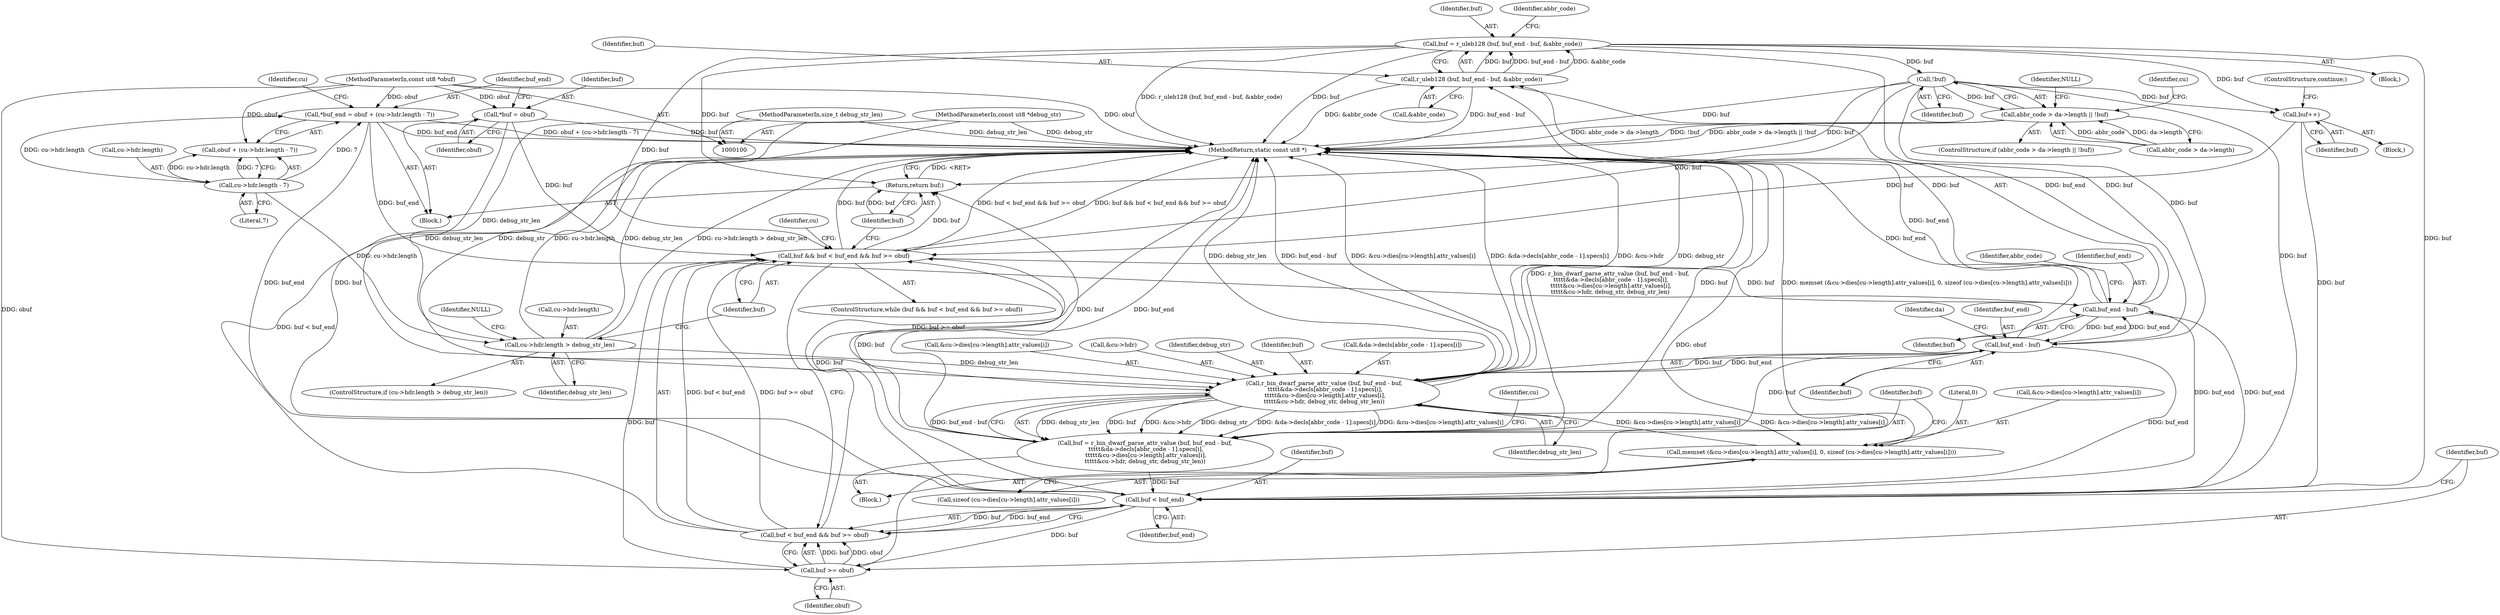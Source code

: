 digraph "0_radare2_2ca9ab45891b6ae8e32b6c28c81eebca059cbe5d_1@integer" {
"1000164" [label="(Call,buf = r_uleb128 (buf, buf_end - buf, &abbr_code))"];
"1000166" [label="(Call,r_uleb128 (buf, buf_end - buf, &abbr_code))"];
"1000168" [label="(Call,buf_end - buf)"];
"1000364" [label="(Call,buf_end - buf)"];
"1000360" [label="(Call,buf = r_bin_dwarf_parse_attr_value (buf, buf_end - buf,\n \t\t\t\t\t&da->decls[abbr_code - 1].specs[i],\n \t\t\t\t\t&cu->dies[cu->length].attr_values[i],\n\t\t\t\t\t&cu->hdr, debug_str, debug_str_len))"];
"1000362" [label="(Call,r_bin_dwarf_parse_attr_value (buf, buf_end - buf,\n \t\t\t\t\t&da->decls[abbr_code - 1].specs[i],\n \t\t\t\t\t&cu->dies[cu->length].attr_values[i],\n\t\t\t\t\t&cu->hdr, debug_str, debug_str_len))"];
"1000334" [label="(Call,memset (&cu->dies[cu->length].attr_values[i], 0, sizeof (cu->dies[cu->length].attr_values[i])))"];
"1000106" [label="(MethodParameterIn,const ut8 *debug_str)"];
"1000128" [label="(Call,cu->hdr.length > debug_str_len)"];
"1000118" [label="(Call,cu->hdr.length - 7)"];
"1000107" [label="(MethodParameterIn,size_t debug_str_len)"];
"1000180" [label="(Call,!buf)"];
"1000164" [label="(Call,buf = r_uleb128 (buf, buf_end - buf, &abbr_code))"];
"1000142" [label="(Call,buf < buf_end)"];
"1000213" [label="(Call,buf++)"];
"1000110" [label="(Call,*buf = obuf)"];
"1000102" [label="(MethodParameterIn,const ut8 *obuf)"];
"1000114" [label="(Call,*buf_end = obuf + (cu->hdr.length - 7))"];
"1000139" [label="(Call,buf && buf < buf_end && buf >= obuf)"];
"1000145" [label="(Call,buf >= obuf)"];
"1000141" [label="(Call,buf < buf_end && buf >= obuf)"];
"1000174" [label="(Call,abbr_code > da->length || !buf)"];
"1000453" [label="(Return,return buf;)"];
"1000379" [label="(Call,&cu->dies[cu->length].attr_values[i])"];
"1000347" [label="(Literal,0)"];
"1000360" [label="(Call,buf = r_bin_dwarf_parse_attr_value (buf, buf_end - buf,\n \t\t\t\t\t&da->decls[abbr_code - 1].specs[i],\n \t\t\t\t\t&cu->dies[cu->length].attr_values[i],\n\t\t\t\t\t&cu->hdr, debug_str, debug_str_len))"];
"1000146" [label="(Identifier,buf)"];
"1000147" [label="(Identifier,obuf)"];
"1000145" [label="(Call,buf >= obuf)"];
"1000131" [label="(Identifier,cu)"];
"1000172" [label="(Identifier,abbr_code)"];
"1000455" [label="(MethodReturn,static const ut8 *)"];
"1000142" [label="(Call,buf < buf_end)"];
"1000165" [label="(Identifier,buf)"];
"1000140" [label="(Identifier,buf)"];
"1000115" [label="(Identifier,buf_end)"];
"1000372" [label="(Identifier,da)"];
"1000348" [label="(Call,sizeof (cu->dies[cu->length].attr_values[i]))"];
"1000119" [label="(Call,cu->hdr.length)"];
"1000334" [label="(Call,memset (&cu->dies[cu->length].attr_values[i], 0, sizeof (cu->dies[cu->length].attr_values[i])))"];
"1000335" [label="(Call,&cu->dies[cu->length].attr_values[i])"];
"1000189" [label="(Identifier,cu)"];
"1000170" [label="(Identifier,buf)"];
"1000137" [label="(Identifier,NULL)"];
"1000175" [label="(Call,abbr_code > da->length)"];
"1000164" [label="(Call,buf = r_uleb128 (buf, buf_end - buf, &abbr_code))"];
"1000364" [label="(Call,buf_end - buf)"];
"1000168" [label="(Call,buf_end - buf)"];
"1000197" [label="(Block,)"];
"1000176" [label="(Identifier,abbr_code)"];
"1000144" [label="(Identifier,buf_end)"];
"1000124" [label="(Literal,7)"];
"1000275" [label="(Block,)"];
"1000166" [label="(Call,r_uleb128 (buf, buf_end - buf, &abbr_code))"];
"1000114" [label="(Call,*buf_end = obuf + (cu->hdr.length - 7))"];
"1000143" [label="(Identifier,buf)"];
"1000181" [label="(Identifier,buf)"];
"1000391" [label="(Call,&cu->hdr)"];
"1000180" [label="(Call,!buf)"];
"1000134" [label="(Identifier,debug_str_len)"];
"1000116" [label="(Call,obuf + (cu->hdr.length - 7))"];
"1000127" [label="(ControlStructure,if (cu->hdr.length > debug_str_len))"];
"1000152" [label="(Identifier,cu)"];
"1000118" [label="(Call,cu->hdr.length - 7)"];
"1000148" [label="(Block,)"];
"1000167" [label="(Identifier,buf)"];
"1000184" [label="(Identifier,NULL)"];
"1000138" [label="(ControlStructure,while (buf && buf < buf_end && buf >= obuf))"];
"1000395" [label="(Identifier,debug_str)"];
"1000214" [label="(Identifier,buf)"];
"1000111" [label="(Identifier,buf)"];
"1000108" [label="(Block,)"];
"1000174" [label="(Call,abbr_code > da->length || !buf)"];
"1000396" [label="(Identifier,debug_str_len)"];
"1000128" [label="(Call,cu->hdr.length > debug_str_len)"];
"1000454" [label="(Identifier,buf)"];
"1000362" [label="(Call,r_bin_dwarf_parse_attr_value (buf, buf_end - buf,\n \t\t\t\t\t&da->decls[abbr_code - 1].specs[i],\n \t\t\t\t\t&cu->dies[cu->length].attr_values[i],\n\t\t\t\t\t&cu->hdr, debug_str, debug_str_len))"];
"1000363" [label="(Identifier,buf)"];
"1000112" [label="(Identifier,obuf)"];
"1000106" [label="(MethodParameterIn,const ut8 *debug_str)"];
"1000367" [label="(Call,&da->decls[abbr_code - 1].specs[i])"];
"1000169" [label="(Identifier,buf_end)"];
"1000171" [label="(Call,&abbr_code)"];
"1000213" [label="(Call,buf++)"];
"1000453" [label="(Return,return buf;)"];
"1000173" [label="(ControlStructure,if (abbr_code > da->length || !buf))"];
"1000365" [label="(Identifier,buf_end)"];
"1000215" [label="(ControlStructure,continue;)"];
"1000110" [label="(Call,*buf = obuf)"];
"1000141" [label="(Call,buf < buf_end && buf >= obuf)"];
"1000107" [label="(MethodParameterIn,size_t debug_str_len)"];
"1000129" [label="(Call,cu->hdr.length)"];
"1000366" [label="(Identifier,buf)"];
"1000361" [label="(Identifier,buf)"];
"1000139" [label="(Call,buf && buf < buf_end && buf >= obuf)"];
"1000102" [label="(MethodParameterIn,const ut8 *obuf)"];
"1000404" [label="(Identifier,cu)"];
"1000164" -> "1000148"  [label="AST: "];
"1000164" -> "1000166"  [label="CFG: "];
"1000165" -> "1000164"  [label="AST: "];
"1000166" -> "1000164"  [label="AST: "];
"1000176" -> "1000164"  [label="CFG: "];
"1000164" -> "1000455"  [label="DDG: r_uleb128 (buf, buf_end - buf, &abbr_code)"];
"1000164" -> "1000455"  [label="DDG: buf"];
"1000164" -> "1000139"  [label="DDG: buf"];
"1000164" -> "1000142"  [label="DDG: buf"];
"1000166" -> "1000164"  [label="DDG: buf"];
"1000166" -> "1000164"  [label="DDG: buf_end - buf"];
"1000166" -> "1000164"  [label="DDG: &abbr_code"];
"1000164" -> "1000180"  [label="DDG: buf"];
"1000164" -> "1000213"  [label="DDG: buf"];
"1000164" -> "1000364"  [label="DDG: buf"];
"1000164" -> "1000453"  [label="DDG: buf"];
"1000166" -> "1000171"  [label="CFG: "];
"1000167" -> "1000166"  [label="AST: "];
"1000168" -> "1000166"  [label="AST: "];
"1000171" -> "1000166"  [label="AST: "];
"1000166" -> "1000455"  [label="DDG: buf_end - buf"];
"1000166" -> "1000455"  [label="DDG: &abbr_code"];
"1000168" -> "1000166"  [label="DDG: buf"];
"1000168" -> "1000166"  [label="DDG: buf_end"];
"1000168" -> "1000170"  [label="CFG: "];
"1000169" -> "1000168"  [label="AST: "];
"1000170" -> "1000168"  [label="AST: "];
"1000172" -> "1000168"  [label="CFG: "];
"1000168" -> "1000455"  [label="DDG: buf_end"];
"1000168" -> "1000142"  [label="DDG: buf_end"];
"1000364" -> "1000168"  [label="DDG: buf_end"];
"1000142" -> "1000168"  [label="DDG: buf_end"];
"1000114" -> "1000168"  [label="DDG: buf_end"];
"1000139" -> "1000168"  [label="DDG: buf"];
"1000168" -> "1000364"  [label="DDG: buf_end"];
"1000364" -> "1000362"  [label="AST: "];
"1000364" -> "1000366"  [label="CFG: "];
"1000365" -> "1000364"  [label="AST: "];
"1000366" -> "1000364"  [label="AST: "];
"1000372" -> "1000364"  [label="CFG: "];
"1000364" -> "1000455"  [label="DDG: buf_end"];
"1000364" -> "1000142"  [label="DDG: buf_end"];
"1000364" -> "1000362"  [label="DDG: buf"];
"1000364" -> "1000362"  [label="DDG: buf_end"];
"1000360" -> "1000364"  [label="DDG: buf"];
"1000180" -> "1000364"  [label="DDG: buf"];
"1000360" -> "1000275"  [label="AST: "];
"1000360" -> "1000362"  [label="CFG: "];
"1000361" -> "1000360"  [label="AST: "];
"1000362" -> "1000360"  [label="AST: "];
"1000404" -> "1000360"  [label="CFG: "];
"1000360" -> "1000455"  [label="DDG: buf"];
"1000360" -> "1000455"  [label="DDG: r_bin_dwarf_parse_attr_value (buf, buf_end - buf,\n \t\t\t\t\t&da->decls[abbr_code - 1].specs[i],\n \t\t\t\t\t&cu->dies[cu->length].attr_values[i],\n\t\t\t\t\t&cu->hdr, debug_str, debug_str_len)"];
"1000360" -> "1000139"  [label="DDG: buf"];
"1000360" -> "1000142"  [label="DDG: buf"];
"1000362" -> "1000360"  [label="DDG: debug_str_len"];
"1000362" -> "1000360"  [label="DDG: buf"];
"1000362" -> "1000360"  [label="DDG: &cu->hdr"];
"1000362" -> "1000360"  [label="DDG: debug_str"];
"1000362" -> "1000360"  [label="DDG: &da->decls[abbr_code - 1].specs[i]"];
"1000362" -> "1000360"  [label="DDG: buf_end - buf"];
"1000362" -> "1000360"  [label="DDG: &cu->dies[cu->length].attr_values[i]"];
"1000360" -> "1000453"  [label="DDG: buf"];
"1000362" -> "1000396"  [label="CFG: "];
"1000363" -> "1000362"  [label="AST: "];
"1000367" -> "1000362"  [label="AST: "];
"1000379" -> "1000362"  [label="AST: "];
"1000391" -> "1000362"  [label="AST: "];
"1000395" -> "1000362"  [label="AST: "];
"1000396" -> "1000362"  [label="AST: "];
"1000362" -> "1000455"  [label="DDG: debug_str_len"];
"1000362" -> "1000455"  [label="DDG: buf_end - buf"];
"1000362" -> "1000455"  [label="DDG: &cu->dies[cu->length].attr_values[i]"];
"1000362" -> "1000455"  [label="DDG: &da->decls[abbr_code - 1].specs[i]"];
"1000362" -> "1000455"  [label="DDG: &cu->hdr"];
"1000362" -> "1000455"  [label="DDG: debug_str"];
"1000362" -> "1000334"  [label="DDG: &cu->dies[cu->length].attr_values[i]"];
"1000334" -> "1000362"  [label="DDG: &cu->dies[cu->length].attr_values[i]"];
"1000106" -> "1000362"  [label="DDG: debug_str"];
"1000128" -> "1000362"  [label="DDG: debug_str_len"];
"1000107" -> "1000362"  [label="DDG: debug_str_len"];
"1000334" -> "1000275"  [label="AST: "];
"1000334" -> "1000348"  [label="CFG: "];
"1000335" -> "1000334"  [label="AST: "];
"1000347" -> "1000334"  [label="AST: "];
"1000348" -> "1000334"  [label="AST: "];
"1000361" -> "1000334"  [label="CFG: "];
"1000334" -> "1000455"  [label="DDG: memset (&cu->dies[cu->length].attr_values[i], 0, sizeof (cu->dies[cu->length].attr_values[i]))"];
"1000106" -> "1000100"  [label="AST: "];
"1000106" -> "1000455"  [label="DDG: debug_str"];
"1000128" -> "1000127"  [label="AST: "];
"1000128" -> "1000134"  [label="CFG: "];
"1000129" -> "1000128"  [label="AST: "];
"1000134" -> "1000128"  [label="AST: "];
"1000137" -> "1000128"  [label="CFG: "];
"1000140" -> "1000128"  [label="CFG: "];
"1000128" -> "1000455"  [label="DDG: cu->hdr.length"];
"1000128" -> "1000455"  [label="DDG: debug_str_len"];
"1000128" -> "1000455"  [label="DDG: cu->hdr.length > debug_str_len"];
"1000118" -> "1000128"  [label="DDG: cu->hdr.length"];
"1000107" -> "1000128"  [label="DDG: debug_str_len"];
"1000118" -> "1000116"  [label="AST: "];
"1000118" -> "1000124"  [label="CFG: "];
"1000119" -> "1000118"  [label="AST: "];
"1000124" -> "1000118"  [label="AST: "];
"1000116" -> "1000118"  [label="CFG: "];
"1000118" -> "1000114"  [label="DDG: cu->hdr.length"];
"1000118" -> "1000114"  [label="DDG: 7"];
"1000118" -> "1000116"  [label="DDG: cu->hdr.length"];
"1000118" -> "1000116"  [label="DDG: 7"];
"1000107" -> "1000100"  [label="AST: "];
"1000107" -> "1000455"  [label="DDG: debug_str_len"];
"1000180" -> "1000174"  [label="AST: "];
"1000180" -> "1000181"  [label="CFG: "];
"1000181" -> "1000180"  [label="AST: "];
"1000174" -> "1000180"  [label="CFG: "];
"1000180" -> "1000455"  [label="DDG: buf"];
"1000180" -> "1000139"  [label="DDG: buf"];
"1000180" -> "1000142"  [label="DDG: buf"];
"1000180" -> "1000174"  [label="DDG: buf"];
"1000180" -> "1000213"  [label="DDG: buf"];
"1000180" -> "1000453"  [label="DDG: buf"];
"1000142" -> "1000141"  [label="AST: "];
"1000142" -> "1000144"  [label="CFG: "];
"1000143" -> "1000142"  [label="AST: "];
"1000144" -> "1000142"  [label="AST: "];
"1000146" -> "1000142"  [label="CFG: "];
"1000141" -> "1000142"  [label="CFG: "];
"1000142" -> "1000455"  [label="DDG: buf_end"];
"1000142" -> "1000139"  [label="DDG: buf"];
"1000142" -> "1000141"  [label="DDG: buf"];
"1000142" -> "1000141"  [label="DDG: buf_end"];
"1000213" -> "1000142"  [label="DDG: buf"];
"1000110" -> "1000142"  [label="DDG: buf"];
"1000114" -> "1000142"  [label="DDG: buf_end"];
"1000142" -> "1000145"  [label="DDG: buf"];
"1000213" -> "1000197"  [label="AST: "];
"1000213" -> "1000214"  [label="CFG: "];
"1000214" -> "1000213"  [label="AST: "];
"1000215" -> "1000213"  [label="CFG: "];
"1000213" -> "1000139"  [label="DDG: buf"];
"1000110" -> "1000108"  [label="AST: "];
"1000110" -> "1000112"  [label="CFG: "];
"1000111" -> "1000110"  [label="AST: "];
"1000112" -> "1000110"  [label="AST: "];
"1000115" -> "1000110"  [label="CFG: "];
"1000110" -> "1000455"  [label="DDG: buf"];
"1000102" -> "1000110"  [label="DDG: obuf"];
"1000110" -> "1000139"  [label="DDG: buf"];
"1000102" -> "1000100"  [label="AST: "];
"1000102" -> "1000455"  [label="DDG: obuf"];
"1000102" -> "1000114"  [label="DDG: obuf"];
"1000102" -> "1000116"  [label="DDG: obuf"];
"1000102" -> "1000145"  [label="DDG: obuf"];
"1000114" -> "1000108"  [label="AST: "];
"1000114" -> "1000116"  [label="CFG: "];
"1000115" -> "1000114"  [label="AST: "];
"1000116" -> "1000114"  [label="AST: "];
"1000131" -> "1000114"  [label="CFG: "];
"1000114" -> "1000455"  [label="DDG: buf_end"];
"1000114" -> "1000455"  [label="DDG: obuf + (cu->hdr.length - 7)"];
"1000139" -> "1000138"  [label="AST: "];
"1000139" -> "1000140"  [label="CFG: "];
"1000139" -> "1000141"  [label="CFG: "];
"1000140" -> "1000139"  [label="AST: "];
"1000141" -> "1000139"  [label="AST: "];
"1000152" -> "1000139"  [label="CFG: "];
"1000454" -> "1000139"  [label="CFG: "];
"1000139" -> "1000455"  [label="DDG: buf < buf_end && buf >= obuf"];
"1000139" -> "1000455"  [label="DDG: buf && buf < buf_end && buf >= obuf"];
"1000139" -> "1000455"  [label="DDG: buf"];
"1000145" -> "1000139"  [label="DDG: buf"];
"1000141" -> "1000139"  [label="DDG: buf < buf_end"];
"1000141" -> "1000139"  [label="DDG: buf >= obuf"];
"1000139" -> "1000453"  [label="DDG: buf"];
"1000145" -> "1000141"  [label="AST: "];
"1000145" -> "1000147"  [label="CFG: "];
"1000146" -> "1000145"  [label="AST: "];
"1000147" -> "1000145"  [label="AST: "];
"1000141" -> "1000145"  [label="CFG: "];
"1000145" -> "1000455"  [label="DDG: obuf"];
"1000145" -> "1000141"  [label="DDG: buf"];
"1000145" -> "1000141"  [label="DDG: obuf"];
"1000141" -> "1000455"  [label="DDG: buf < buf_end"];
"1000141" -> "1000455"  [label="DDG: buf >= obuf"];
"1000174" -> "1000173"  [label="AST: "];
"1000174" -> "1000175"  [label="CFG: "];
"1000175" -> "1000174"  [label="AST: "];
"1000184" -> "1000174"  [label="CFG: "];
"1000189" -> "1000174"  [label="CFG: "];
"1000174" -> "1000455"  [label="DDG: !buf"];
"1000174" -> "1000455"  [label="DDG: abbr_code > da->length || !buf"];
"1000174" -> "1000455"  [label="DDG: abbr_code > da->length"];
"1000175" -> "1000174"  [label="DDG: abbr_code"];
"1000175" -> "1000174"  [label="DDG: da->length"];
"1000453" -> "1000108"  [label="AST: "];
"1000453" -> "1000454"  [label="CFG: "];
"1000454" -> "1000453"  [label="AST: "];
"1000455" -> "1000453"  [label="CFG: "];
"1000453" -> "1000455"  [label="DDG: <RET>"];
"1000454" -> "1000453"  [label="DDG: buf"];
}
